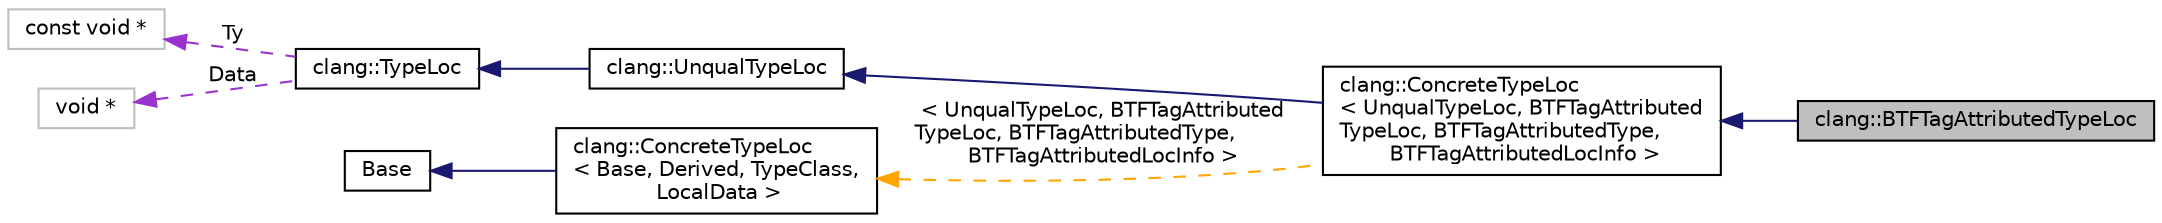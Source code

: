 digraph "clang::BTFTagAttributedTypeLoc"
{
 // LATEX_PDF_SIZE
  bgcolor="transparent";
  edge [fontname="Helvetica",fontsize="10",labelfontname="Helvetica",labelfontsize="10"];
  node [fontname="Helvetica",fontsize="10",shape=record];
  rankdir="LR";
  Node1 [label="clang::BTFTagAttributedTypeLoc",height=0.2,width=0.4,color="black", fillcolor="grey75", style="filled", fontcolor="black",tooltip="Type source information for an btf_tag attributed type."];
  Node2 -> Node1 [dir="back",color="midnightblue",fontsize="10",style="solid",fontname="Helvetica"];
  Node2 [label="clang::ConcreteTypeLoc\l\< UnqualTypeLoc, BTFTagAttributed\lTypeLoc, BTFTagAttributedType,\l BTFTagAttributedLocInfo \>",height=0.2,width=0.4,color="black",URL="$classclang_1_1ConcreteTypeLoc.html",tooltip=" "];
  Node3 -> Node2 [dir="back",color="midnightblue",fontsize="10",style="solid",fontname="Helvetica"];
  Node3 [label="clang::UnqualTypeLoc",height=0.2,width=0.4,color="black",URL="$classclang_1_1UnqualTypeLoc.html",tooltip="Wrapper of type source information for a type with no direct qualifiers."];
  Node4 -> Node3 [dir="back",color="midnightblue",fontsize="10",style="solid",fontname="Helvetica"];
  Node4 [label="clang::TypeLoc",height=0.2,width=0.4,color="black",URL="$classclang_1_1TypeLoc.html",tooltip="Base wrapper for a particular \"section\" of type source info."];
  Node5 -> Node4 [dir="back",color="darkorchid3",fontsize="10",style="dashed",label=" Ty" ,fontname="Helvetica"];
  Node5 [label="const void *",height=0.2,width=0.4,color="grey75",tooltip=" "];
  Node6 -> Node4 [dir="back",color="darkorchid3",fontsize="10",style="dashed",label=" Data" ,fontname="Helvetica"];
  Node6 [label="void *",height=0.2,width=0.4,color="grey75",tooltip=" "];
  Node7 -> Node2 [dir="back",color="orange",fontsize="10",style="dashed",label=" \< UnqualTypeLoc, BTFTagAttributed\lTypeLoc, BTFTagAttributedType,\l BTFTagAttributedLocInfo \>" ,fontname="Helvetica"];
  Node7 [label="clang::ConcreteTypeLoc\l\< Base, Derived, TypeClass,\l LocalData \>",height=0.2,width=0.4,color="black",URL="$classclang_1_1ConcreteTypeLoc.html",tooltip="A metaprogramming base class for TypeLoc classes which correspond to a particular Type subclass."];
  Node8 -> Node7 [dir="back",color="midnightblue",fontsize="10",style="solid",fontname="Helvetica"];
  Node8 [label="Base",height=0.2,width=0.4,color="black",URL="$classBase.html",tooltip=" "];
}
